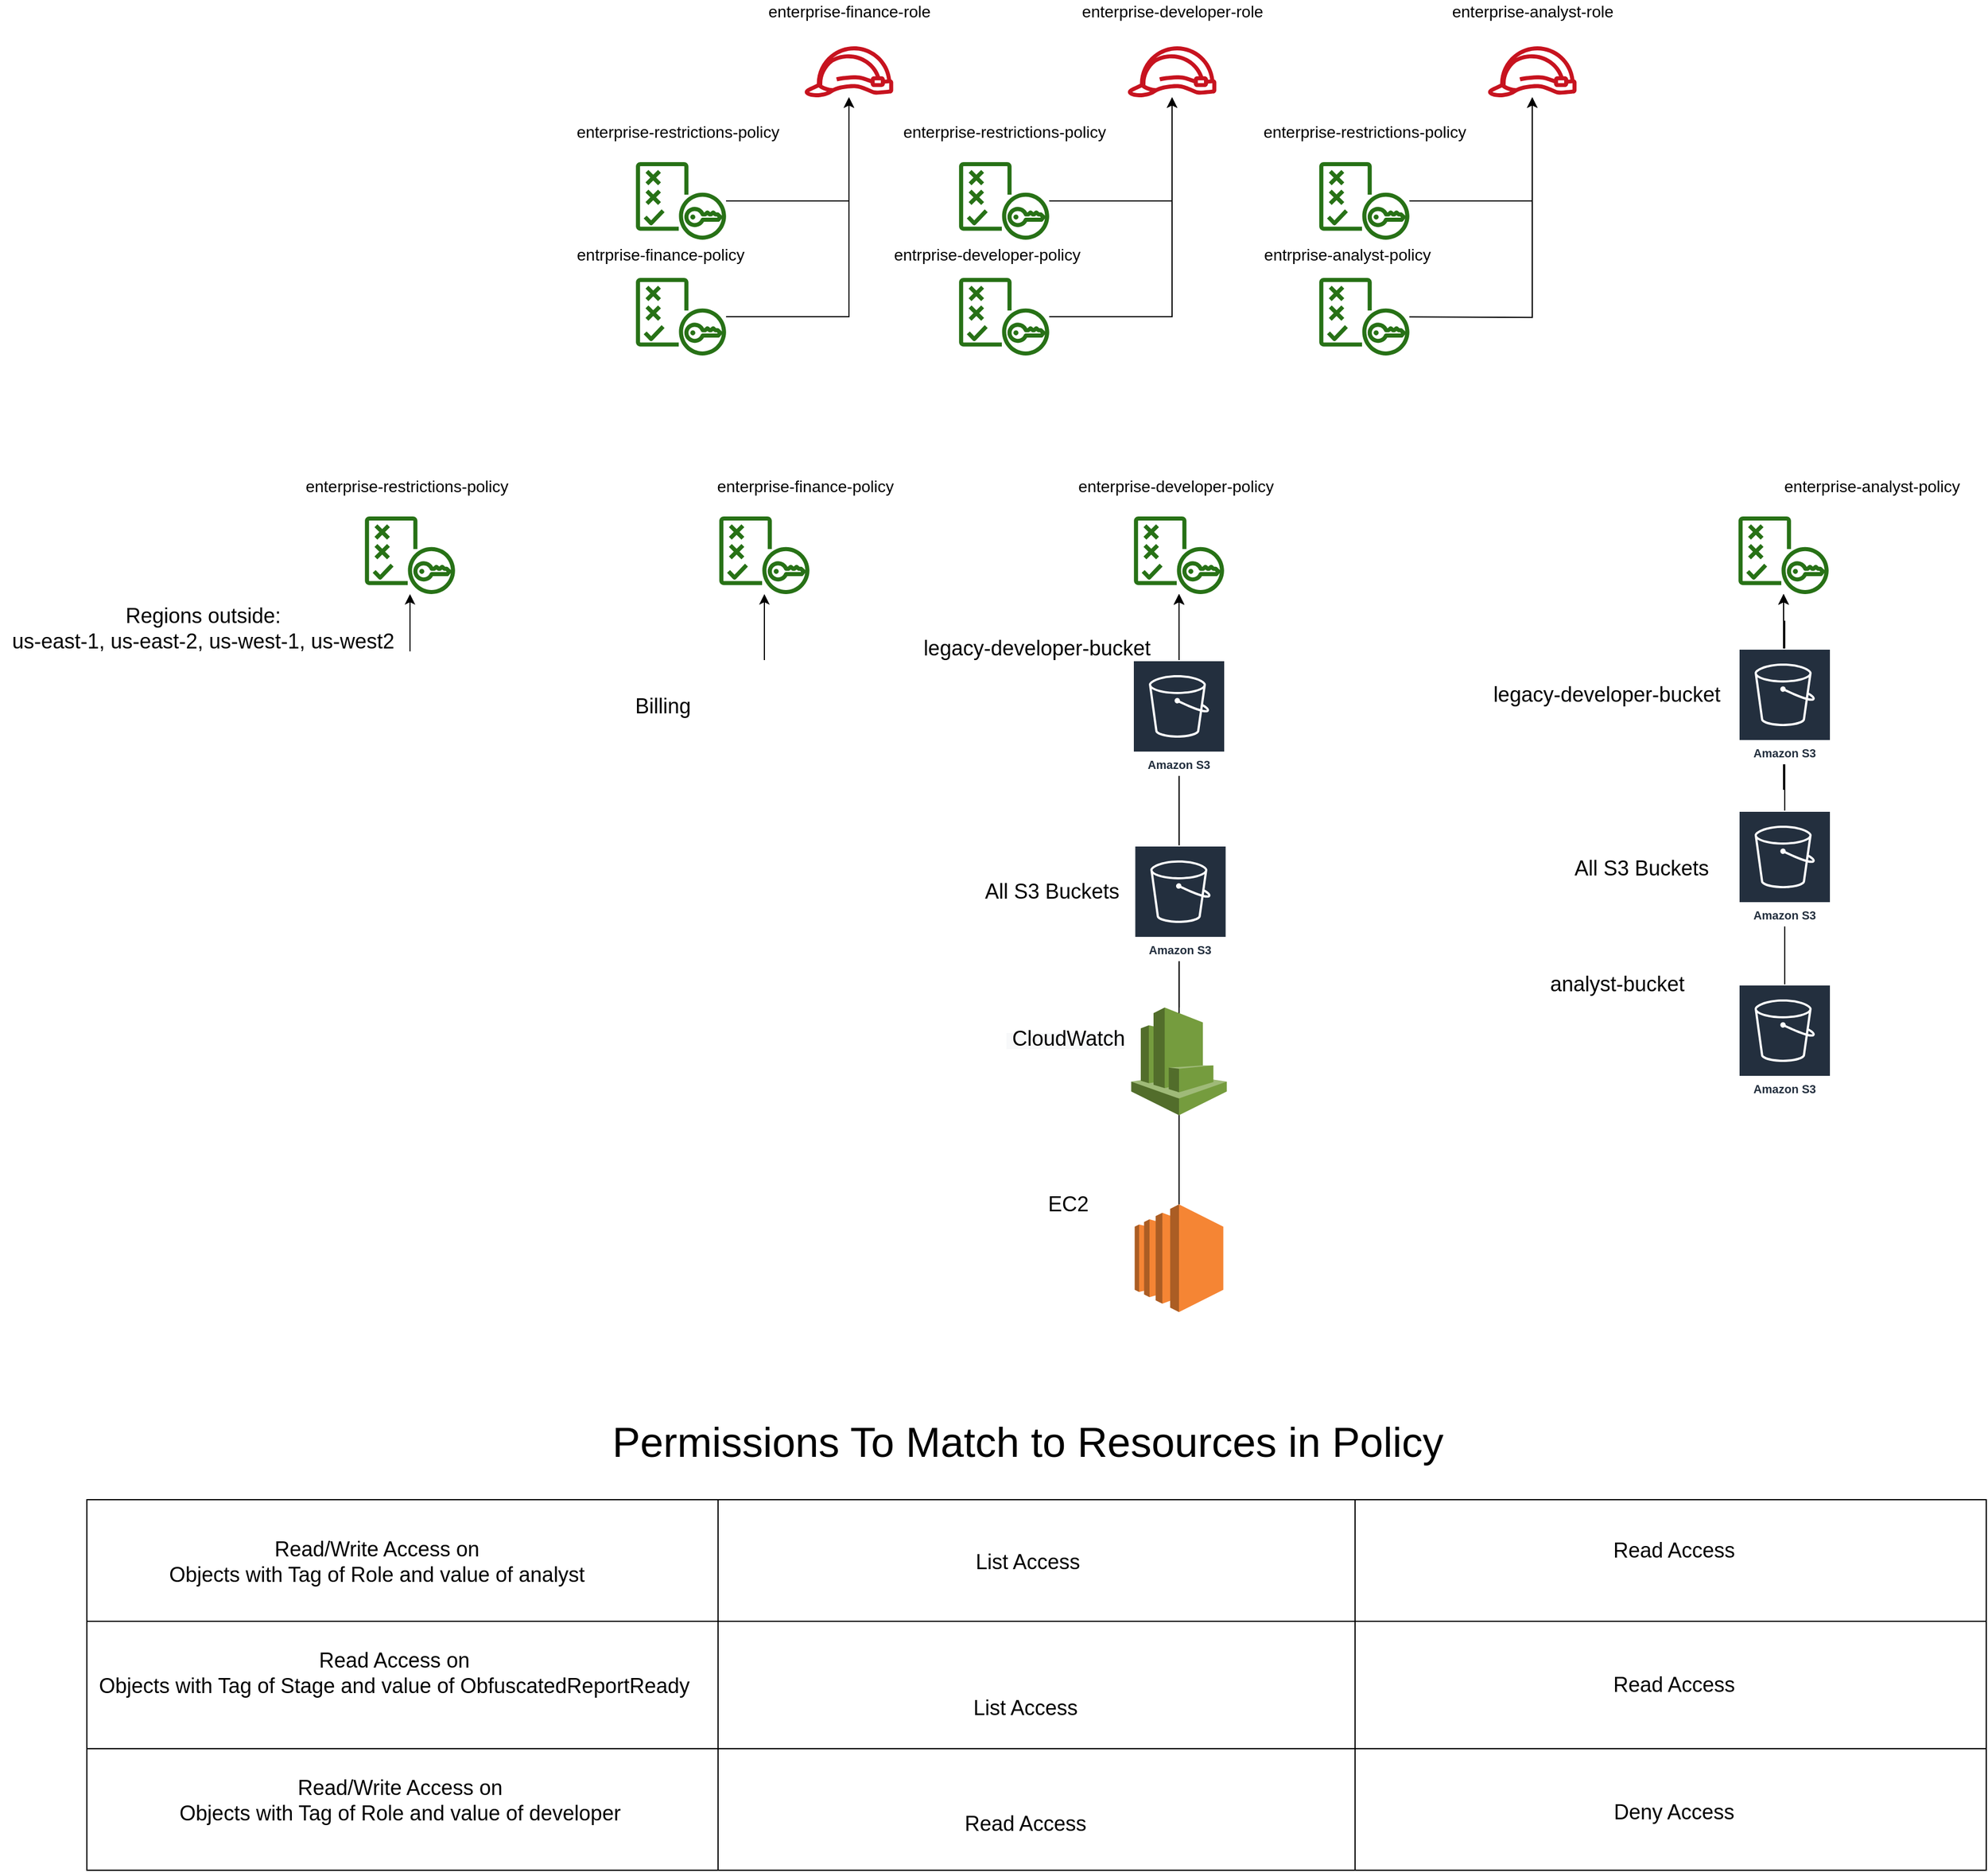 <mxfile version="14.9.3" type="device"><diagram id="w5K821oeTz1awAXGshNC" name="Page-1"><mxGraphModel dx="6654" dy="1956" grid="1" gridSize="10" guides="1" tooltips="1" connect="1" arrows="1" fold="1" page="1" pageScale="1" pageWidth="850" pageHeight="1100" math="0" shadow="0"><root><mxCell id="0"/><mxCell id="1" parent="0"/><mxCell id="CtiDj0RwR12A_qyLrrcz-13" value="" style="shape=table;html=1;whiteSpace=wrap;startSize=0;container=1;collapsible=0;childLayout=tableLayout;" parent="1" vertex="1"><mxGeometry x="-1665" y="1395" width="1640" height="320" as="geometry"/></mxCell><mxCell id="CtiDj0RwR12A_qyLrrcz-14" value="" style="shape=partialRectangle;html=1;whiteSpace=wrap;collapsible=0;dropTarget=0;pointerEvents=0;fillColor=none;top=0;left=0;bottom=0;right=0;points=[[0,0.5],[1,0.5]];portConstraint=eastwest;" parent="CtiDj0RwR12A_qyLrrcz-13" vertex="1"><mxGeometry width="1640" height="105" as="geometry"/></mxCell><mxCell id="CtiDj0RwR12A_qyLrrcz-15" value="" style="shape=partialRectangle;html=1;whiteSpace=wrap;connectable=0;overflow=hidden;fillColor=none;top=0;left=0;bottom=0;right=0;" parent="CtiDj0RwR12A_qyLrrcz-14" vertex="1"><mxGeometry width="545" height="105" as="geometry"/></mxCell><mxCell id="CtiDj0RwR12A_qyLrrcz-16" value="" style="shape=partialRectangle;html=1;whiteSpace=wrap;connectable=0;overflow=hidden;fillColor=none;top=0;left=0;bottom=0;right=0;" parent="CtiDj0RwR12A_qyLrrcz-14" vertex="1"><mxGeometry x="545" width="550" height="105" as="geometry"/></mxCell><mxCell id="CtiDj0RwR12A_qyLrrcz-17" value="" style="shape=partialRectangle;html=1;whiteSpace=wrap;connectable=0;overflow=hidden;fillColor=none;top=0;left=0;bottom=0;right=0;" parent="CtiDj0RwR12A_qyLrrcz-14" vertex="1"><mxGeometry x="1095" width="545" height="105" as="geometry"/></mxCell><mxCell id="CtiDj0RwR12A_qyLrrcz-18" value="" style="shape=partialRectangle;html=1;whiteSpace=wrap;collapsible=0;dropTarget=0;pointerEvents=0;fillColor=none;top=0;left=0;bottom=0;right=0;points=[[0,0.5],[1,0.5]];portConstraint=eastwest;" parent="CtiDj0RwR12A_qyLrrcz-13" vertex="1"><mxGeometry y="105" width="1640" height="110" as="geometry"/></mxCell><mxCell id="CtiDj0RwR12A_qyLrrcz-19" value="" style="shape=partialRectangle;html=1;whiteSpace=wrap;connectable=0;overflow=hidden;fillColor=none;top=0;left=0;bottom=0;right=0;" parent="CtiDj0RwR12A_qyLrrcz-18" vertex="1"><mxGeometry width="545" height="110" as="geometry"/></mxCell><mxCell id="CtiDj0RwR12A_qyLrrcz-20" value="" style="shape=partialRectangle;html=1;whiteSpace=wrap;connectable=0;overflow=hidden;fillColor=none;top=0;left=0;bottom=0;right=0;" parent="CtiDj0RwR12A_qyLrrcz-18" vertex="1"><mxGeometry x="545" width="550" height="110" as="geometry"/></mxCell><mxCell id="CtiDj0RwR12A_qyLrrcz-21" value="" style="shape=partialRectangle;html=1;whiteSpace=wrap;connectable=0;overflow=hidden;fillColor=none;top=0;left=0;bottom=0;right=0;" parent="CtiDj0RwR12A_qyLrrcz-18" vertex="1"><mxGeometry x="1095" width="545" height="110" as="geometry"/></mxCell><mxCell id="CtiDj0RwR12A_qyLrrcz-22" value="" style="shape=partialRectangle;html=1;whiteSpace=wrap;collapsible=0;dropTarget=0;pointerEvents=0;fillColor=none;top=0;left=0;bottom=0;right=0;points=[[0,0.5],[1,0.5]];portConstraint=eastwest;" parent="CtiDj0RwR12A_qyLrrcz-13" vertex="1"><mxGeometry y="215" width="1640" height="105" as="geometry"/></mxCell><mxCell id="CtiDj0RwR12A_qyLrrcz-23" value="" style="shape=partialRectangle;html=1;whiteSpace=wrap;connectable=0;overflow=hidden;fillColor=none;top=0;left=0;bottom=0;right=0;" parent="CtiDj0RwR12A_qyLrrcz-22" vertex="1"><mxGeometry width="545" height="105" as="geometry"/></mxCell><mxCell id="CtiDj0RwR12A_qyLrrcz-24" value="" style="shape=partialRectangle;html=1;whiteSpace=wrap;connectable=0;overflow=hidden;fillColor=none;top=0;left=0;bottom=0;right=0;" parent="CtiDj0RwR12A_qyLrrcz-22" vertex="1"><mxGeometry x="545" width="550" height="105" as="geometry"/></mxCell><mxCell id="CtiDj0RwR12A_qyLrrcz-25" value="" style="shape=partialRectangle;html=1;whiteSpace=wrap;connectable=0;overflow=hidden;fillColor=none;top=0;left=0;bottom=0;right=0;" parent="CtiDj0RwR12A_qyLrrcz-22" vertex="1"><mxGeometry x="1095" width="545" height="105" as="geometry"/></mxCell><mxCell id="ErIYv4OMnf4zSdU8zCp9-1" value="" style="outlineConnect=0;fontColor=#232F3E;gradientColor=none;fillColor=#C7131F;strokeColor=none;dashed=0;verticalLabelPosition=bottom;verticalAlign=top;align=center;html=1;fontSize=12;fontStyle=0;aspect=fixed;pointerEvents=1;shape=mxgraph.aws4.role;" parent="1" vertex="1"><mxGeometry x="-1046" y="140" width="78" height="44" as="geometry"/></mxCell><mxCell id="ErIYv4OMnf4zSdU8zCp9-23" style="edgeStyle=orthogonalEdgeStyle;rounded=0;orthogonalLoop=1;jettySize=auto;html=1;" parent="1" source="ErIYv4OMnf4zSdU8zCp9-4" target="ErIYv4OMnf4zSdU8zCp9-1" edge="1"><mxGeometry relative="1" as="geometry"><mxPoint x="-1007" y="200" as="targetPoint"/></mxGeometry></mxCell><mxCell id="ErIYv4OMnf4zSdU8zCp9-4" value="" style="outlineConnect=0;fontColor=#232F3E;gradientColor=none;fillColor=#277116;strokeColor=none;dashed=0;verticalLabelPosition=bottom;verticalAlign=top;align=center;html=1;fontSize=12;fontStyle=0;aspect=fixed;pointerEvents=1;shape=mxgraph.aws4.policy;" parent="1" vertex="1"><mxGeometry x="-1191" y="340" width="78" height="67" as="geometry"/></mxCell><mxCell id="ErIYv4OMnf4zSdU8zCp9-21" style="edgeStyle=orthogonalEdgeStyle;rounded=0;orthogonalLoop=1;jettySize=auto;html=1;" parent="1" source="ErIYv4OMnf4zSdU8zCp9-7" target="ErIYv4OMnf4zSdU8zCp9-1" edge="1"><mxGeometry relative="1" as="geometry"/></mxCell><mxCell id="ErIYv4OMnf4zSdU8zCp9-7" value="" style="outlineConnect=0;fontColor=#232F3E;gradientColor=none;fillColor=#277116;strokeColor=none;dashed=0;verticalLabelPosition=bottom;verticalAlign=top;align=center;html=1;fontSize=12;fontStyle=0;aspect=fixed;pointerEvents=1;shape=mxgraph.aws4.policy;" parent="1" vertex="1"><mxGeometry x="-1191" y="240" width="78" height="67" as="geometry"/></mxCell><mxCell id="ErIYv4OMnf4zSdU8zCp9-12" value="&lt;font style=&quot;font-size: 14px&quot;&gt;entrprise-finance-policy&lt;/font&gt;" style="text;html=1;align=center;verticalAlign=middle;resizable=0;points=[];autosize=1;" parent="1" vertex="1"><mxGeometry x="-1250" y="310" width="160" height="20" as="geometry"/></mxCell><mxCell id="ErIYv4OMnf4zSdU8zCp9-18" value="&lt;span style=&quot;font-size: 14px&quot;&gt;enterprise-restrictions-policy&lt;/span&gt;" style="text;html=1;align=center;verticalAlign=middle;resizable=0;points=[];autosize=1;" parent="1" vertex="1"><mxGeometry x="-1250" y="204" width="190" height="20" as="geometry"/></mxCell><mxCell id="ErIYv4OMnf4zSdU8zCp9-24" value="&lt;span style=&quot;font-size: 14px&quot;&gt;enterprise-finance-role&lt;/span&gt;" style="text;html=1;align=center;verticalAlign=middle;resizable=0;points=[];autosize=1;" parent="1" vertex="1"><mxGeometry x="-1087" y="100" width="160" height="20" as="geometry"/></mxCell><mxCell id="ErIYv4OMnf4zSdU8zCp9-25" value="" style="outlineConnect=0;fontColor=#232F3E;gradientColor=none;fillColor=#C7131F;strokeColor=none;dashed=0;verticalLabelPosition=bottom;verticalAlign=top;align=center;html=1;fontSize=12;fontStyle=0;aspect=fixed;pointerEvents=1;shape=mxgraph.aws4.role;" parent="1" vertex="1"><mxGeometry x="-767" y="140" width="78" height="44" as="geometry"/></mxCell><mxCell id="ErIYv4OMnf4zSdU8zCp9-26" style="edgeStyle=orthogonalEdgeStyle;rounded=0;orthogonalLoop=1;jettySize=auto;html=1;" parent="1" source="ErIYv4OMnf4zSdU8zCp9-27" target="ErIYv4OMnf4zSdU8zCp9-25" edge="1"><mxGeometry relative="1" as="geometry"><mxPoint x="-728" y="200" as="targetPoint"/></mxGeometry></mxCell><mxCell id="ErIYv4OMnf4zSdU8zCp9-27" value="" style="outlineConnect=0;fontColor=#232F3E;gradientColor=none;fillColor=#277116;strokeColor=none;dashed=0;verticalLabelPosition=bottom;verticalAlign=top;align=center;html=1;fontSize=12;fontStyle=0;aspect=fixed;pointerEvents=1;shape=mxgraph.aws4.policy;" parent="1" vertex="1"><mxGeometry x="-912" y="340" width="78" height="67" as="geometry"/></mxCell><mxCell id="ErIYv4OMnf4zSdU8zCp9-28" style="edgeStyle=orthogonalEdgeStyle;rounded=0;orthogonalLoop=1;jettySize=auto;html=1;" parent="1" source="ErIYv4OMnf4zSdU8zCp9-29" target="ErIYv4OMnf4zSdU8zCp9-25" edge="1"><mxGeometry relative="1" as="geometry"/></mxCell><mxCell id="ErIYv4OMnf4zSdU8zCp9-29" value="" style="outlineConnect=0;fontColor=#232F3E;gradientColor=none;fillColor=#277116;strokeColor=none;dashed=0;verticalLabelPosition=bottom;verticalAlign=top;align=center;html=1;fontSize=12;fontStyle=0;aspect=fixed;pointerEvents=1;shape=mxgraph.aws4.policy;" parent="1" vertex="1"><mxGeometry x="-912" y="240" width="78" height="67" as="geometry"/></mxCell><mxCell id="ErIYv4OMnf4zSdU8zCp9-30" value="&lt;font style=&quot;font-size: 14px&quot;&gt;entrprise-developer-policy&lt;/font&gt;" style="text;html=1;align=center;verticalAlign=middle;resizable=0;points=[];autosize=1;" parent="1" vertex="1"><mxGeometry x="-978" y="310" width="180" height="20" as="geometry"/></mxCell><mxCell id="ErIYv4OMnf4zSdU8zCp9-31" value="&lt;span style=&quot;font-size: 14px&quot;&gt;enterprise-restrictions-policy&lt;/span&gt;" style="text;html=1;align=center;verticalAlign=middle;resizable=0;points=[];autosize=1;" parent="1" vertex="1"><mxGeometry x="-968" y="204" width="190" height="20" as="geometry"/></mxCell><mxCell id="ErIYv4OMnf4zSdU8zCp9-32" value="&lt;span style=&quot;font-size: 14px&quot;&gt;enterprise-developer-role&lt;/span&gt;" style="text;html=1;align=center;verticalAlign=middle;resizable=0;points=[];autosize=1;" parent="1" vertex="1"><mxGeometry x="-813" y="100" width="170" height="20" as="geometry"/></mxCell><mxCell id="ErIYv4OMnf4zSdU8zCp9-33" value="" style="outlineConnect=0;fontColor=#232F3E;gradientColor=none;fillColor=#C7131F;strokeColor=none;dashed=0;verticalLabelPosition=bottom;verticalAlign=top;align=center;html=1;fontSize=12;fontStyle=0;aspect=fixed;pointerEvents=1;shape=mxgraph.aws4.role;" parent="1" vertex="1"><mxGeometry x="-456" y="140" width="78" height="44" as="geometry"/></mxCell><mxCell id="ErIYv4OMnf4zSdU8zCp9-34" style="edgeStyle=orthogonalEdgeStyle;rounded=0;orthogonalLoop=1;jettySize=auto;html=1;" parent="1" target="ErIYv4OMnf4zSdU8zCp9-33" edge="1"><mxGeometry relative="1" as="geometry"><mxPoint x="-417" y="200" as="targetPoint"/><mxPoint x="-523.167" y="373.571" as="sourcePoint"/></mxGeometry></mxCell><mxCell id="ErIYv4OMnf4zSdU8zCp9-35" style="edgeStyle=orthogonalEdgeStyle;rounded=0;orthogonalLoop=1;jettySize=auto;html=1;" parent="1" source="ErIYv4OMnf4zSdU8zCp9-36" target="ErIYv4OMnf4zSdU8zCp9-33" edge="1"><mxGeometry relative="1" as="geometry"/></mxCell><mxCell id="ErIYv4OMnf4zSdU8zCp9-36" value="" style="outlineConnect=0;fontColor=#232F3E;gradientColor=none;fillColor=#277116;strokeColor=none;dashed=0;verticalLabelPosition=bottom;verticalAlign=top;align=center;html=1;fontSize=12;fontStyle=0;aspect=fixed;pointerEvents=1;shape=mxgraph.aws4.policy;" parent="1" vertex="1"><mxGeometry x="-601" y="240" width="78" height="67" as="geometry"/></mxCell><mxCell id="ErIYv4OMnf4zSdU8zCp9-37" value="&lt;font style=&quot;font-size: 14px&quot;&gt;entrprise-analyst-policy&lt;/font&gt;" style="text;html=1;align=center;verticalAlign=middle;resizable=0;points=[];autosize=1;" parent="1" vertex="1"><mxGeometry x="-657" y="310" width="160" height="20" as="geometry"/></mxCell><mxCell id="ErIYv4OMnf4zSdU8zCp9-38" value="&lt;span style=&quot;font-size: 14px&quot;&gt;enterprise-restrictions-policy&lt;/span&gt;" style="text;html=1;align=center;verticalAlign=middle;resizable=0;points=[];autosize=1;" parent="1" vertex="1"><mxGeometry x="-657" y="204" width="190" height="20" as="geometry"/></mxCell><mxCell id="ErIYv4OMnf4zSdU8zCp9-39" value="&lt;span style=&quot;font-size: 14px&quot;&gt;enterprise-analyst-role&lt;/span&gt;" style="text;html=1;align=center;verticalAlign=middle;resizable=0;points=[];autosize=1;" parent="1" vertex="1"><mxGeometry x="-492" y="100" width="150" height="20" as="geometry"/></mxCell><mxCell id="ErIYv4OMnf4zSdU8zCp9-40" value="" style="outlineConnect=0;fontColor=#232F3E;gradientColor=none;fillColor=#277116;strokeColor=none;dashed=0;verticalLabelPosition=bottom;verticalAlign=top;align=center;html=1;fontSize=12;fontStyle=0;aspect=fixed;pointerEvents=1;shape=mxgraph.aws4.policy;" parent="1" vertex="1"><mxGeometry x="-601" y="340" width="78" height="67" as="geometry"/></mxCell><mxCell id="ErIYv4OMnf4zSdU8zCp9-41" value="" style="outlineConnect=0;fontColor=#232F3E;gradientColor=none;fillColor=#277116;strokeColor=none;dashed=0;verticalLabelPosition=bottom;verticalAlign=top;align=center;html=1;fontSize=12;fontStyle=0;aspect=fixed;pointerEvents=1;shape=mxgraph.aws4.policy;" parent="1" vertex="1"><mxGeometry x="-1425" y="546" width="78" height="67" as="geometry"/></mxCell><mxCell id="ErIYv4OMnf4zSdU8zCp9-42" value="&lt;span style=&quot;font-size: 14px&quot;&gt;enterprise-restrictions-policy&lt;/span&gt;" style="text;html=1;align=center;verticalAlign=middle;resizable=0;points=[];autosize=1;" parent="1" vertex="1"><mxGeometry x="-1484" y="510" width="190" height="20" as="geometry"/></mxCell><mxCell id="ErIYv4OMnf4zSdU8zCp9-45" value="" style="outlineConnect=0;fontColor=#232F3E;gradientColor=none;fillColor=#277116;strokeColor=none;dashed=0;verticalLabelPosition=bottom;verticalAlign=top;align=center;html=1;fontSize=12;fontStyle=0;aspect=fixed;pointerEvents=1;shape=mxgraph.aws4.policy;" parent="1" vertex="1"><mxGeometry x="-1119" y="546" width="78" height="67" as="geometry"/></mxCell><mxCell id="ErIYv4OMnf4zSdU8zCp9-46" value="&lt;span style=&quot;font-size: 14px&quot;&gt;enterprise-finance-policy&lt;/span&gt;" style="text;html=1;align=center;verticalAlign=middle;resizable=0;points=[];autosize=1;" parent="1" vertex="1"><mxGeometry x="-1130" y="510" width="170" height="20" as="geometry"/></mxCell><mxCell id="ErIYv4OMnf4zSdU8zCp9-47" value="" style="outlineConnect=0;fontColor=#232F3E;gradientColor=none;fillColor=#277116;strokeColor=none;dashed=0;verticalLabelPosition=bottom;verticalAlign=top;align=center;html=1;fontSize=12;fontStyle=0;aspect=fixed;pointerEvents=1;shape=mxgraph.aws4.policy;" parent="1" vertex="1"><mxGeometry x="-761" y="546" width="78" height="67" as="geometry"/></mxCell><mxCell id="ErIYv4OMnf4zSdU8zCp9-48" value="&lt;span style=&quot;font-size: 14px&quot;&gt;enterprise-developer-policy&lt;/span&gt;" style="text;html=1;align=center;verticalAlign=middle;resizable=0;points=[];autosize=1;" parent="1" vertex="1"><mxGeometry x="-815" y="510" width="180" height="20" as="geometry"/></mxCell><mxCell id="ErIYv4OMnf4zSdU8zCp9-49" value="" style="outlineConnect=0;fontColor=#232F3E;gradientColor=none;fillColor=#277116;strokeColor=none;dashed=0;verticalLabelPosition=bottom;verticalAlign=top;align=center;html=1;fontSize=12;fontStyle=0;aspect=fixed;pointerEvents=1;shape=mxgraph.aws4.policy;" parent="1" vertex="1"><mxGeometry x="-239" y="546" width="78" height="67" as="geometry"/></mxCell><mxCell id="ErIYv4OMnf4zSdU8zCp9-50" value="&lt;span style=&quot;font-size: 14px&quot;&gt;enterprise-analyst-policy&lt;/span&gt;" style="text;html=1;align=center;verticalAlign=middle;resizable=0;points=[];autosize=1;" parent="1" vertex="1"><mxGeometry x="-209" y="510" width="170" height="20" as="geometry"/></mxCell><mxCell id="ErIYv4OMnf4zSdU8zCp9-58" style="edgeStyle=orthogonalEdgeStyle;rounded=0;orthogonalLoop=1;jettySize=auto;html=1;" parent="1" source="ErIYv4OMnf4zSdU8zCp9-55" target="ErIYv4OMnf4zSdU8zCp9-45" edge="1"><mxGeometry relative="1" as="geometry"/></mxCell><mxCell id="ErIYv4OMnf4zSdU8zCp9-55" value="" style="shape=image;html=1;verticalAlign=top;verticalLabelPosition=bottom;labelBackgroundColor=#ffffff;imageAspect=0;aspect=fixed;image=https://cdn0.iconfinder.com/data/icons/duesseldorf/32/invoice.png" parent="1" vertex="1"><mxGeometry x="-1122" y="670" width="84" height="84" as="geometry"/></mxCell><mxCell id="ErIYv4OMnf4zSdU8zCp9-60" value="&lt;font style=&quot;font-size: 18px&quot;&gt;Billing&lt;/font&gt;" style="text;html=1;align=center;verticalAlign=middle;resizable=0;points=[];autosize=1;" parent="1" vertex="1"><mxGeometry x="-1198" y="700" width="60" height="20" as="geometry"/></mxCell><mxCell id="ErIYv4OMnf4zSdU8zCp9-63" style="edgeStyle=orthogonalEdgeStyle;rounded=0;orthogonalLoop=1;jettySize=auto;html=1;" parent="1" source="ErIYv4OMnf4zSdU8zCp9-62" target="ErIYv4OMnf4zSdU8zCp9-47" edge="1"><mxGeometry relative="1" as="geometry"/></mxCell><mxCell id="ErIYv4OMnf4zSdU8zCp9-64" value="&lt;font style=&quot;font-size: 18px&quot;&gt;Read/Write Access on &lt;br&gt;Objects with Tag of Role and value of developer&lt;/font&gt;" style="text;html=1;align=center;verticalAlign=middle;resizable=0;points=[];autosize=1;" parent="1" vertex="1"><mxGeometry x="-1595" y="1635" width="400" height="40" as="geometry"/></mxCell><mxCell id="ErIYv4OMnf4zSdU8zCp9-66" style="edgeStyle=orthogonalEdgeStyle;rounded=0;orthogonalLoop=1;jettySize=auto;html=1;" parent="1" source="ErIYv4OMnf4zSdU8zCp9-65" target="ErIYv4OMnf4zSdU8zCp9-47" edge="1"><mxGeometry relative="1" as="geometry"><mxPoint x="-722" y="620" as="targetPoint"/></mxGeometry></mxCell><mxCell id="ErIYv4OMnf4zSdU8zCp9-68" value="&lt;font style=&quot;font-size: 18px&quot;&gt;Read Access&lt;/font&gt;" style="text;html=1;align=center;verticalAlign=middle;resizable=0;points=[];autosize=1;" parent="1" vertex="1"><mxGeometry x="-915" y="1665" width="120" height="20" as="geometry"/></mxCell><mxCell id="ErIYv4OMnf4zSdU8zCp9-74" style="edgeStyle=orthogonalEdgeStyle;rounded=0;orthogonalLoop=1;jettySize=auto;html=1;" parent="1" source="ErIYv4OMnf4zSdU8zCp9-65" target="ErIYv4OMnf4zSdU8zCp9-47" edge="1"><mxGeometry relative="1" as="geometry"><mxPoint x="-722" y="990" as="sourcePoint"/></mxGeometry></mxCell><mxCell id="ErIYv4OMnf4zSdU8zCp9-97" style="edgeStyle=orthogonalEdgeStyle;rounded=0;orthogonalLoop=1;jettySize=auto;html=1;" parent="1" source="ErIYv4OMnf4zSdU8zCp9-69" target="ErIYv4OMnf4zSdU8zCp9-47" edge="1"><mxGeometry relative="1" as="geometry"><mxPoint x="-722" y="620" as="targetPoint"/></mxGeometry></mxCell><mxCell id="ErIYv4OMnf4zSdU8zCp9-69" value="" style="outlineConnect=0;dashed=0;verticalLabelPosition=bottom;verticalAlign=top;align=center;html=1;shape=mxgraph.aws3.ec2;fillColor=#F58534;gradientColor=none;" parent="1" vertex="1"><mxGeometry x="-760.25" y="1140" width="76.5" height="93" as="geometry"/></mxCell><mxCell id="ErIYv4OMnf4zSdU8zCp9-62" value="Amazon S3" style="outlineConnect=0;fontColor=#232F3E;gradientColor=none;strokeColor=#ffffff;fillColor=#232F3E;dashed=0;verticalLabelPosition=middle;verticalAlign=bottom;align=center;html=1;whiteSpace=wrap;fontSize=10;fontStyle=1;spacing=3;shape=mxgraph.aws4.productIcon;prIcon=mxgraph.aws4.s3;" parent="1" vertex="1"><mxGeometry x="-762" y="670" width="80" height="100" as="geometry"/></mxCell><mxCell id="ErIYv4OMnf4zSdU8zCp9-77" style="edgeStyle=orthogonalEdgeStyle;rounded=0;orthogonalLoop=1;jettySize=auto;html=1;" parent="1" source="ErIYv4OMnf4zSdU8zCp9-75" target="ErIYv4OMnf4zSdU8zCp9-41" edge="1"><mxGeometry relative="1" as="geometry"/></mxCell><mxCell id="ErIYv4OMnf4zSdU8zCp9-75" value="" style="shape=image;html=1;verticalAlign=top;verticalLabelPosition=bottom;labelBackgroundColor=#ffffff;imageAspect=0;aspect=fixed;image=https://cdn1.iconfinder.com/data/icons/ui-essentials-14/32/UI_Essentials_deny-128.png" parent="1" vertex="1"><mxGeometry x="-1435.5" y="662.5" width="99" height="99" as="geometry"/></mxCell><mxCell id="ErIYv4OMnf4zSdU8zCp9-76" value="&lt;font style=&quot;font-size: 18px&quot;&gt;Regions outside:&lt;br&gt;us-east-1, us-east-2, us-west-1, us-west2&lt;/font&gt;" style="text;html=1;align=center;verticalAlign=middle;resizable=0;points=[];autosize=1;" parent="1" vertex="1"><mxGeometry x="-1740" y="622.5" width="350" height="40" as="geometry"/></mxCell><mxCell id="ErIYv4OMnf4zSdU8zCp9-83" style="edgeStyle=orthogonalEdgeStyle;rounded=0;orthogonalLoop=1;jettySize=auto;html=1;" parent="1" source="ErIYv4OMnf4zSdU8zCp9-81" target="ErIYv4OMnf4zSdU8zCp9-49" edge="1"><mxGeometry relative="1" as="geometry"/></mxCell><mxCell id="ErIYv4OMnf4zSdU8zCp9-82" value="&lt;font style=&quot;font-size: 18px&quot;&gt;Read/Write Access on &lt;br&gt;Objects with Tag of Role and value of analyst&lt;/font&gt;" style="text;html=1;align=center;verticalAlign=middle;resizable=0;points=[];autosize=1;" parent="1" vertex="1"><mxGeometry x="-1600" y="1429" width="370" height="40" as="geometry"/></mxCell><mxCell id="ErIYv4OMnf4zSdU8zCp9-84" value="&lt;font style=&quot;font-size: 18px&quot;&gt;legacy-developer-bucket&lt;/font&gt;" style="text;html=1;align=center;verticalAlign=middle;resizable=0;points=[];autosize=1;" parent="1" vertex="1"><mxGeometry x="-950" y="650" width="210" height="20" as="geometry"/></mxCell><mxCell id="ErIYv4OMnf4zSdU8zCp9-87" style="edgeStyle=orthogonalEdgeStyle;rounded=0;orthogonalLoop=1;jettySize=auto;html=1;" parent="1" source="ErIYv4OMnf4zSdU8zCp9-86" target="ErIYv4OMnf4zSdU8zCp9-49" edge="1"><mxGeometry relative="1" as="geometry"/></mxCell><mxCell id="ErIYv4OMnf4zSdU8zCp9-88" value="&lt;font style=&quot;font-size: 18px&quot;&gt;List Access&lt;/font&gt;" style="text;html=1;align=center;verticalAlign=middle;resizable=0;points=[];autosize=1;" parent="1" vertex="1"><mxGeometry x="-908" y="1439" width="110" height="20" as="geometry"/></mxCell><mxCell id="ErIYv4OMnf4zSdU8zCp9-91" style="edgeStyle=orthogonalEdgeStyle;rounded=0;orthogonalLoop=1;jettySize=auto;html=1;" parent="1" source="ErIYv4OMnf4zSdU8zCp9-89" target="ErIYv4OMnf4zSdU8zCp9-49" edge="1"><mxGeometry relative="1" as="geometry"/></mxCell><mxCell id="ErIYv4OMnf4zSdU8zCp9-89" value="Amazon S3" style="outlineConnect=0;fontColor=#232F3E;gradientColor=none;strokeColor=#ffffff;fillColor=#232F3E;dashed=0;verticalLabelPosition=middle;verticalAlign=bottom;align=center;html=1;whiteSpace=wrap;fontSize=10;fontStyle=1;spacing=3;shape=mxgraph.aws4.productIcon;prIcon=mxgraph.aws4.s3;" parent="1" vertex="1"><mxGeometry x="-239" y="950" width="80" height="100" as="geometry"/></mxCell><mxCell id="ErIYv4OMnf4zSdU8zCp9-86" value="Amazon S3" style="outlineConnect=0;fontColor=#232F3E;gradientColor=none;strokeColor=#ffffff;fillColor=#232F3E;dashed=0;verticalLabelPosition=middle;verticalAlign=bottom;align=center;html=1;whiteSpace=wrap;fontSize=10;fontStyle=1;spacing=3;shape=mxgraph.aws4.productIcon;prIcon=mxgraph.aws4.s3;" parent="1" vertex="1"><mxGeometry x="-239" y="800" width="80" height="100" as="geometry"/></mxCell><mxCell id="ErIYv4OMnf4zSdU8zCp9-92" value="&lt;font style=&quot;font-size: 18px&quot;&gt;Read Access on &lt;br&gt;Objects with Tag of Stage and value of&amp;nbsp;ObfuscatedReportReady&lt;/font&gt;" style="text;html=1;align=center;verticalAlign=middle;resizable=0;points=[];autosize=1;" parent="1" vertex="1"><mxGeometry x="-1665" y="1525" width="530" height="40" as="geometry"/></mxCell><mxCell id="ErIYv4OMnf4zSdU8zCp9-94" value="&lt;font style=&quot;font-size: 18px&quot;&gt;All S3 Buckets&lt;/font&gt;" style="text;html=1;align=center;verticalAlign=middle;resizable=0;points=[];autosize=1;" parent="1" vertex="1"><mxGeometry x="-897" y="860" width="130" height="20" as="geometry"/></mxCell><mxCell id="ErIYv4OMnf4zSdU8zCp9-95" value="Amazon S3" style="outlineConnect=0;fontColor=#232F3E;gradientColor=none;strokeColor=#ffffff;fillColor=#232F3E;dashed=0;verticalLabelPosition=middle;verticalAlign=bottom;align=center;html=1;whiteSpace=wrap;fontSize=10;fontStyle=1;spacing=3;shape=mxgraph.aws4.productIcon;prIcon=mxgraph.aws4.s3;" parent="1" vertex="1"><mxGeometry x="-760.75" y="830" width="80" height="100" as="geometry"/></mxCell><mxCell id="ErIYv4OMnf4zSdU8zCp9-65" value="" style="outlineConnect=0;dashed=0;verticalLabelPosition=bottom;verticalAlign=top;align=center;html=1;shape=mxgraph.aws3.cloudwatch;fillColor=#759C3E;gradientColor=none;" parent="1" vertex="1"><mxGeometry x="-763.25" y="970" width="82.5" height="93" as="geometry"/></mxCell><mxCell id="ErIYv4OMnf4zSdU8zCp9-81" value="Amazon S3" style="outlineConnect=0;fontColor=#232F3E;gradientColor=none;strokeColor=#ffffff;fillColor=#232F3E;dashed=0;verticalLabelPosition=middle;verticalAlign=bottom;align=center;html=1;whiteSpace=wrap;fontSize=10;fontStyle=1;spacing=3;shape=mxgraph.aws4.productIcon;prIcon=mxgraph.aws4.s3;" parent="1" vertex="1"><mxGeometry x="-239" y="660" width="80" height="100" as="geometry"/></mxCell><mxCell id="CtiDj0RwR12A_qyLrrcz-1" value="&lt;span style=&quot;color: rgb(0 , 0 , 0) ; font-family: &amp;#34;helvetica&amp;#34; ; font-style: normal ; font-weight: 400 ; letter-spacing: normal ; text-align: center ; text-indent: 0px ; text-transform: none ; word-spacing: 0px ; background-color: rgb(248 , 249 , 250) ; display: inline ; float: none&quot;&gt;&lt;font style=&quot;font-size: 18px&quot;&gt;&amp;nbsp;CloudWatch&lt;/font&gt;&lt;/span&gt;" style="text;whiteSpace=wrap;html=1;" parent="1" vertex="1"><mxGeometry x="-873.25" y="980" width="110" height="30" as="geometry"/></mxCell><mxCell id="CtiDj0RwR12A_qyLrrcz-2" value="&lt;font style=&quot;font-size: 18px&quot;&gt;EC2&lt;/font&gt;" style="text;html=1;align=center;verticalAlign=middle;resizable=0;points=[];autosize=1;" parent="1" vertex="1"><mxGeometry x="-843.25" y="1130" width="50" height="20" as="geometry"/></mxCell><mxCell id="CtiDj0RwR12A_qyLrrcz-3" value="&lt;font style=&quot;font-size: 18px&quot;&gt;analyst-bucket&lt;/font&gt;" style="text;html=1;align=center;verticalAlign=middle;resizable=0;points=[];autosize=1;" parent="1" vertex="1"><mxGeometry x="-409" y="940" width="130" height="20" as="geometry"/></mxCell><mxCell id="CtiDj0RwR12A_qyLrrcz-4" value="&lt;font style=&quot;font-size: 18px&quot;&gt;Read Access&lt;/font&gt;" style="text;html=1;align=center;verticalAlign=middle;resizable=0;points=[];autosize=1;" parent="1" vertex="1"><mxGeometry x="-355" y="1429" width="120" height="20" as="geometry"/></mxCell><mxCell id="CtiDj0RwR12A_qyLrrcz-5" value="&lt;font style=&quot;font-size: 18px&quot;&gt;legacy-developer-bucket&lt;/font&gt;" style="text;html=1;align=center;verticalAlign=middle;resizable=0;points=[];autosize=1;" parent="1" vertex="1"><mxGeometry x="-458" y="690" width="210" height="20" as="geometry"/></mxCell><mxCell id="CtiDj0RwR12A_qyLrrcz-6" value="&lt;font style=&quot;font-size: 18px&quot;&gt;Deny Access&lt;/font&gt;" style="text;html=1;align=center;verticalAlign=middle;resizable=0;points=[];autosize=1;" parent="1" vertex="1"><mxGeometry x="-355" y="1655" width="120" height="20" as="geometry"/></mxCell><mxCell id="CtiDj0RwR12A_qyLrrcz-7" value="&lt;font style=&quot;font-size: 18px&quot;&gt;All S3 Buckets&lt;/font&gt;" style="text;html=1;align=center;verticalAlign=middle;resizable=0;points=[];autosize=1;" parent="1" vertex="1"><mxGeometry x="-388" y="840" width="130" height="20" as="geometry"/></mxCell><mxCell id="CtiDj0RwR12A_qyLrrcz-8" value="&lt;font style=&quot;font-size: 18px&quot;&gt;Read Access&lt;/font&gt;" style="text;html=1;align=center;verticalAlign=middle;resizable=0;points=[];autosize=1;" parent="1" vertex="1"><mxGeometry x="-355" y="1545" width="120" height="20" as="geometry"/></mxCell><mxCell id="CtiDj0RwR12A_qyLrrcz-11" value="&lt;font style=&quot;font-size: 18px&quot;&gt;List Access&lt;/font&gt;" style="text;html=1;align=center;verticalAlign=middle;resizable=0;points=[];autosize=1;" parent="1" vertex="1"><mxGeometry x="-910" y="1565" width="110" height="20" as="geometry"/></mxCell><mxCell id="CtiDj0RwR12A_qyLrrcz-12" value="&lt;font style=&quot;font-size: 36px&quot;&gt;Permissions To Match to Resources in Policy&lt;/font&gt;" style="text;html=1;align=center;verticalAlign=middle;resizable=0;points=[];autosize=1;strokeColor=none;" parent="1" vertex="1"><mxGeometry x="-1218" y="1330" width="730" height="30" as="geometry"/></mxCell></root></mxGraphModel></diagram></mxfile>